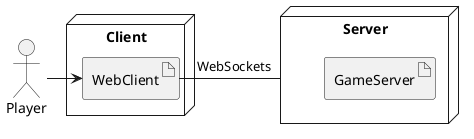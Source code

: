 @startuml

node Client {
    artifact WebClient
}
node Server {
    artifact GameServer
}
actor Player
Player -r-> WebClient

WebClient -left- Server : WebSockets


@enduml
